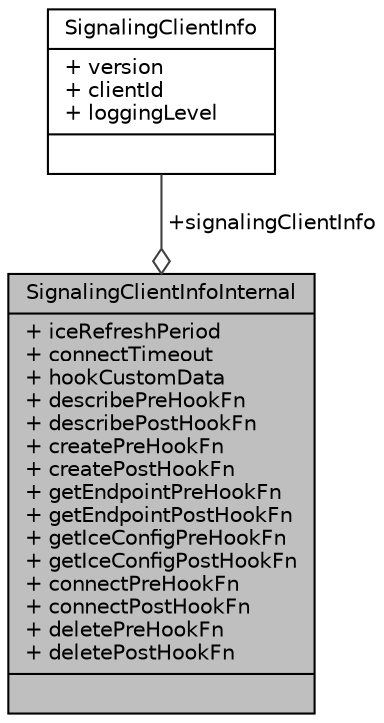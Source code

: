 digraph "SignalingClientInfoInternal"
{
 // LATEX_PDF_SIZE
  edge [fontname="Helvetica",fontsize="10",labelfontname="Helvetica",labelfontsize="10"];
  node [fontname="Helvetica",fontsize="10",shape=record];
  Node1 [label="{SignalingClientInfoInternal\n|+ iceRefreshPeriod\l+ connectTimeout\l+ hookCustomData\l+ describePreHookFn\l+ describePostHookFn\l+ createPreHookFn\l+ createPostHookFn\l+ getEndpointPreHookFn\l+ getEndpointPostHookFn\l+ getIceConfigPreHookFn\l+ getIceConfigPostHookFn\l+ connectPreHookFn\l+ connectPostHookFn\l+ deletePreHookFn\l+ deletePostHookFn\l|}",height=0.2,width=0.4,color="black", fillcolor="grey75", style="filled", fontcolor="black",tooltip=" "];
  Node2 -> Node1 [color="grey25",fontsize="10",style="solid",label=" +signalingClientInfo" ,arrowhead="odiamond",fontname="Helvetica"];
  Node2 [label="{SignalingClientInfo\n|+ version\l+ clientId\l+ loggingLevel\l|}",height=0.2,width=0.4,color="black", fillcolor="white", style="filled",URL="$structSignalingClientInfo.html",tooltip="Populate Signaling client with client ID and application log level."];
}
